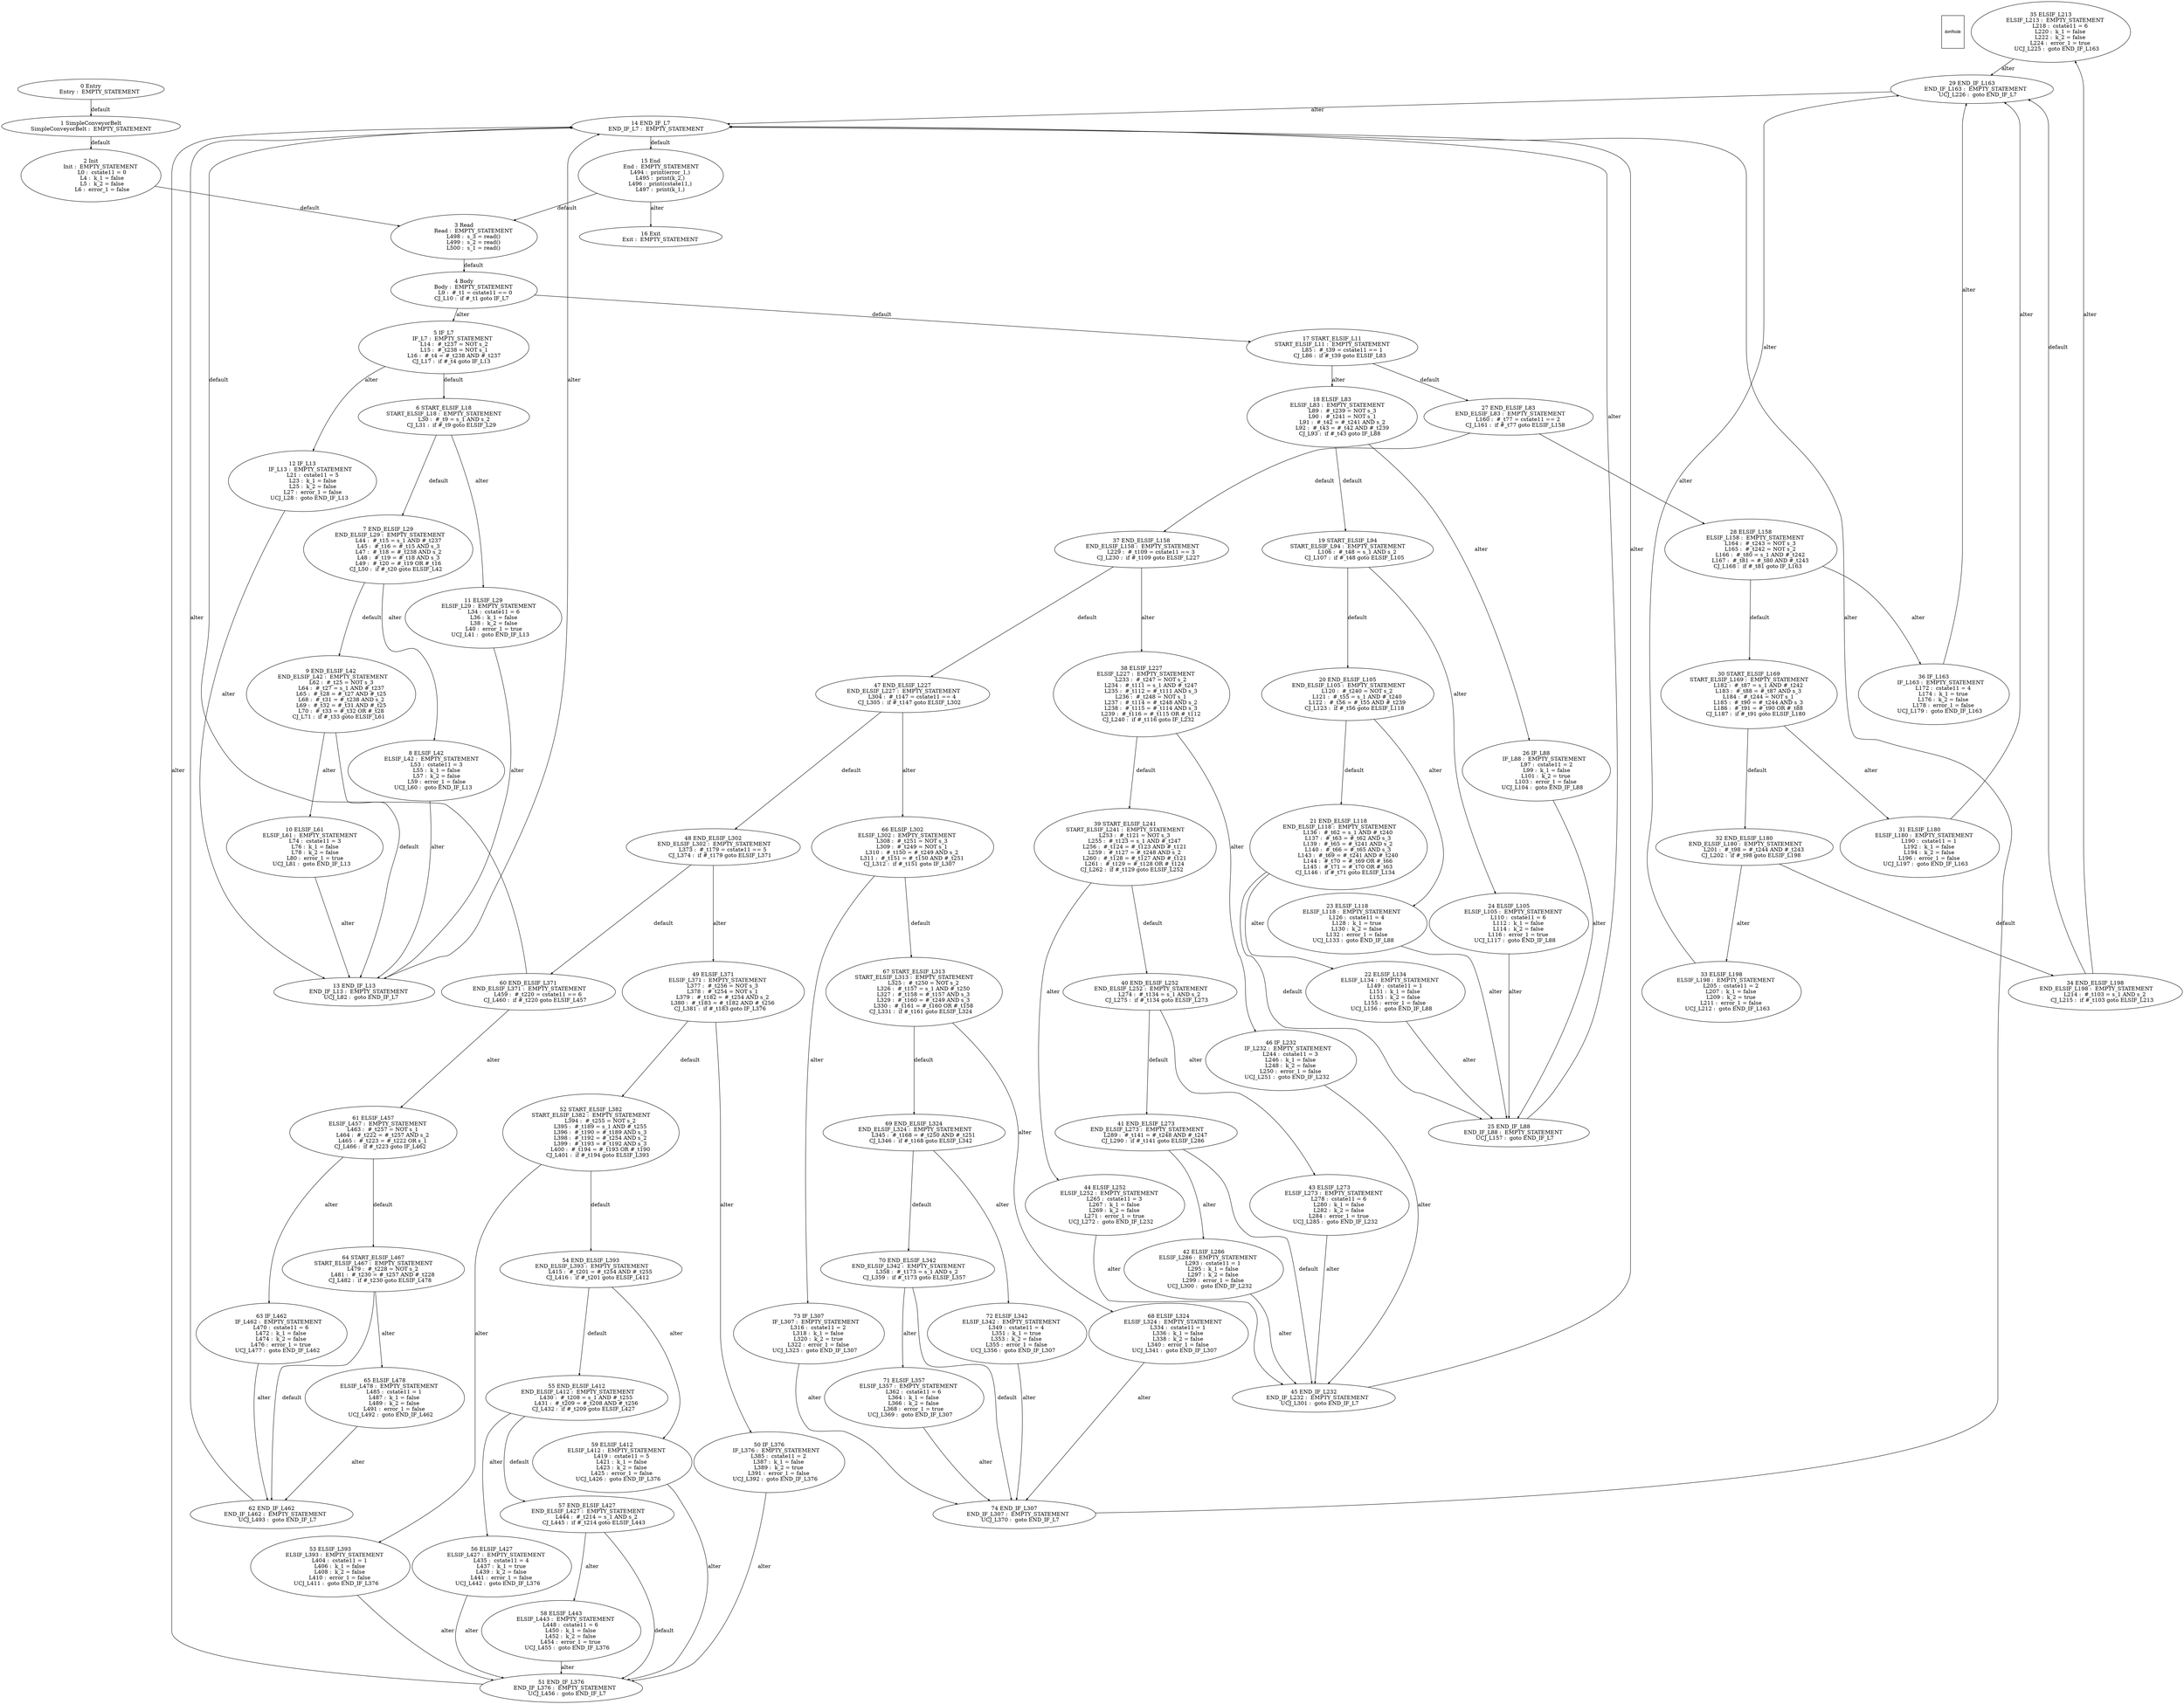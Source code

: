 digraph G {
  ranksep=.25;
  edge [arrowsize=.5]
  domNode [shape=rectangle, fontname="ArialNarrow",
        fontsize=12,  height=1.2];
  "35 ELSIF_L213
     ELSIF_L213 :  EMPTY_STATEMENT
           L218 :  cstate11 = 6
           L220 :  k_1 = false
           L222 :  k_2 = false
           L224 :  error_1 = true
       UCJ_L225 :  goto END_IF_L163
"; "19 START_ELSIF_L94
START_ELSIF_L94 :  EMPTY_STATEMENT
           L106 :  #_t48 = s_1 AND s_2
        CJ_L107 :  if #_t48 goto ELSIF_L105
"; "38 ELSIF_L227
     ELSIF_L227 :  EMPTY_STATEMENT
           L233 :  #_t247 = NOT s_2
           L234 :  #_t111 = s_1 AND #_t247
           L235 :  #_t112 = #_t111 AND s_3
           L236 :  #_t248 = NOT s_1
           L237 :  #_t114 = #_t248 AND s_2
           L238 :  #_t115 = #_t114 AND s_3
           L239 :  #_t116 = #_t115 OR #_t112
        CJ_L240 :  if #_t116 goto IF_L232
"; "47 END_ELSIF_L227
 END_ELSIF_L227 :  EMPTY_STATEMENT
           L304 :  #_t147 = cstate11 == 4
        CJ_L305 :  if #_t147 goto ELSIF_L302
"; "64 START_ELSIF_L467
START_ELSIF_L467 :  EMPTY_STATEMENT
           L479 :  #_t228 = NOT s_2
           L481 :  #_t230 = #_t257 AND #_t228
        CJ_L482 :  if #_t230 goto ELSIF_L478
"; "16 Exit
           Exit :  EMPTY_STATEMENT
"; "55 END_ELSIF_L412
 END_ELSIF_L412 :  EMPTY_STATEMENT
           L430 :  #_t208 = s_1 AND #_t255
           L431 :  #_t209 = #_t208 AND #_t256
        CJ_L432 :  if #_t209 goto ELSIF_L427
"; "73 IF_L307
        IF_L307 :  EMPTY_STATEMENT
           L316 :  cstate11 = 2
           L318 :  k_1 = false
           L320 :  k_2 = true
           L322 :  error_1 = false
       UCJ_L323 :  goto END_IF_L307
"; "49 ELSIF_L371
     ELSIF_L371 :  EMPTY_STATEMENT
           L377 :  #_t256 = NOT s_3
           L378 :  #_t254 = NOT s_1
           L379 :  #_t182 = #_t254 AND s_2
           L380 :  #_t183 = #_t182 AND #_t256
        CJ_L381 :  if #_t183 goto IF_L376
"; "3 Read
           Read :  EMPTY_STATEMENT
           L498 :  s_3 = read()
           L499 :  s_2 = read()
           L500 :  s_1 = read()
"; "25 END_IF_L88
     END_IF_L88 :  EMPTY_STATEMENT
       UCJ_L157 :  goto END_IF_L7
"; "24 ELSIF_L105
     ELSIF_L105 :  EMPTY_STATEMENT
           L110 :  cstate11 = 6
           L112 :  k_1 = false
           L114 :  k_2 = false
           L116 :  error_1 = true
       UCJ_L117 :  goto END_IF_L88
"; "30 START_ELSIF_L169
START_ELSIF_L169 :  EMPTY_STATEMENT
           L182 :  #_t87 = s_1 AND #_t242
           L183 :  #_t88 = #_t87 AND s_3
           L184 :  #_t244 = NOT s_1
           L185 :  #_t90 = #_t244 AND s_3
           L186 :  #_t91 = #_t90 OR #_t88
        CJ_L187 :  if #_t91 goto ELSIF_L180
"; "31 ELSIF_L180
     ELSIF_L180 :  EMPTY_STATEMENT
           L190 :  cstate11 = 1
           L192 :  k_1 = false
           L194 :  k_2 = false
           L196 :  error_1 = false
       UCJ_L197 :  goto END_IF_L163
"; "26 IF_L88
         IF_L88 :  EMPTY_STATEMENT
            L97 :  cstate11 = 2
            L99 :  k_1 = false
           L101 :  k_2 = true
           L103 :  error_1 = false
       UCJ_L104 :  goto END_IF_L88
"; "14 END_IF_L7
      END_IF_L7 :  EMPTY_STATEMENT
"; "10 ELSIF_L61
      ELSIF_L61 :  EMPTY_STATEMENT
            L74 :  cstate11 = 3
            L76 :  k_1 = false
            L78 :  k_2 = false
            L80 :  error_1 = true
        UCJ_L81 :  goto END_IF_L13
"; "36 IF_L163
        IF_L163 :  EMPTY_STATEMENT
           L172 :  cstate11 = 4
           L174 :  k_1 = true
           L176 :  k_2 = false
           L178 :  error_1 = false
       UCJ_L179 :  goto END_IF_L163
"; "60 END_ELSIF_L371
 END_ELSIF_L371 :  EMPTY_STATEMENT
           L459 :  #_t220 = cstate11 == 6
        CJ_L460 :  if #_t220 goto ELSIF_L457
"; "44 ELSIF_L252
     ELSIF_L252 :  EMPTY_STATEMENT
           L265 :  cstate11 = 3
           L267 :  k_1 = false
           L269 :  k_2 = false
           L271 :  error_1 = true
       UCJ_L272 :  goto END_IF_L232
"; "22 ELSIF_L134
     ELSIF_L134 :  EMPTY_STATEMENT
           L149 :  cstate11 = 1
           L151 :  k_1 = false
           L153 :  k_2 = false
           L155 :  error_1 = false
       UCJ_L156 :  goto END_IF_L88
"; "27 END_ELSIF_L83
  END_ELSIF_L83 :  EMPTY_STATEMENT
           L160 :  #_t77 = cstate11 == 2
        CJ_L161 :  if #_t77 goto ELSIF_L158
"; "7 END_ELSIF_L29
  END_ELSIF_L29 :  EMPTY_STATEMENT
            L44 :  #_t15 = s_1 AND #_t237
            L45 :  #_t16 = #_t15 AND s_3
            L47 :  #_t18 = #_t238 AND s_2
            L48 :  #_t19 = #_t18 AND s_3
            L49 :  #_t20 = #_t19 OR #_t16
         CJ_L50 :  if #_t20 goto ELSIF_L42
"; "45 END_IF_L232
    END_IF_L232 :  EMPTY_STATEMENT
       UCJ_L301 :  goto END_IF_L7
"; "72 ELSIF_L342
     ELSIF_L342 :  EMPTY_STATEMENT
           L349 :  cstate11 = 4
           L351 :  k_1 = true
           L353 :  k_2 = false
           L355 :  error_1 = false
       UCJ_L356 :  goto END_IF_L307
"; "11 ELSIF_L29
      ELSIF_L29 :  EMPTY_STATEMENT
            L34 :  cstate11 = 6
            L36 :  k_1 = false
            L38 :  k_2 = false
            L40 :  error_1 = true
        UCJ_L41 :  goto END_IF_L13
"; "56 ELSIF_L427
     ELSIF_L427 :  EMPTY_STATEMENT
           L435 :  cstate11 = 4
           L437 :  k_1 = true
           L439 :  k_2 = false
           L441 :  error_1 = false
       UCJ_L442 :  goto END_IF_L376
"; "57 END_ELSIF_L427
 END_ELSIF_L427 :  EMPTY_STATEMENT
           L444 :  #_t214 = s_1 AND s_2
        CJ_L445 :  if #_t214 goto ELSIF_L443
"; "5 IF_L7
          IF_L7 :  EMPTY_STATEMENT
            L14 :  #_t237 = NOT s_2
            L15 :  #_t238 = NOT s_1
            L16 :  #_t4 = #_t238 AND #_t237
         CJ_L17 :  if #_t4 goto IF_L13
"; "28 ELSIF_L158
     ELSIF_L158 :  EMPTY_STATEMENT
           L164 :  #_t243 = NOT s_3
           L165 :  #_t242 = NOT s_2
           L166 :  #_t80 = s_1 AND #_t242
           L167 :  #_t81 = #_t80 AND #_t243
        CJ_L168 :  if #_t81 goto IF_L163
"; "48 END_ELSIF_L302
 END_ELSIF_L302 :  EMPTY_STATEMENT
           L373 :  #_t179 = cstate11 == 5
        CJ_L374 :  if #_t179 goto ELSIF_L371
"; "6 START_ELSIF_L18
START_ELSIF_L18 :  EMPTY_STATEMENT
            L30 :  #_t9 = s_1 AND s_2
         CJ_L31 :  if #_t9 goto ELSIF_L29
"; "67 START_ELSIF_L313
START_ELSIF_L313 :  EMPTY_STATEMENT
           L325 :  #_t250 = NOT s_2
           L326 :  #_t157 = s_1 AND #_t250
           L327 :  #_t158 = #_t157 AND s_3
           L329 :  #_t160 = #_t249 AND s_3
           L330 :  #_t161 = #_t160 OR #_t158
        CJ_L331 :  if #_t161 goto ELSIF_L324
"; "1 SimpleConveyorBelt
SimpleConveyorBelt :  EMPTY_STATEMENT
"; "0 Entry
          Entry :  EMPTY_STATEMENT
"; "32 END_ELSIF_L180
 END_ELSIF_L180 :  EMPTY_STATEMENT
           L201 :  #_t98 = #_t244 AND #_t243
        CJ_L202 :  if #_t98 goto ELSIF_L198
"; "29 END_IF_L163
    END_IF_L163 :  EMPTY_STATEMENT
       UCJ_L226 :  goto END_IF_L7
"; "8 ELSIF_L42
      ELSIF_L42 :  EMPTY_STATEMENT
            L53 :  cstate11 = 3
            L55 :  k_1 = false
            L57 :  k_2 = false
            L59 :  error_1 = false
        UCJ_L60 :  goto END_IF_L13
"; "70 END_ELSIF_L342
 END_ELSIF_L342 :  EMPTY_STATEMENT
           L358 :  #_t173 = s_1 AND s_2
        CJ_L359 :  if #_t173 goto ELSIF_L357
"; "71 ELSIF_L357
     ELSIF_L357 :  EMPTY_STATEMENT
           L362 :  cstate11 = 6
           L364 :  k_1 = false
           L366 :  k_2 = false
           L368 :  error_1 = true
       UCJ_L369 :  goto END_IF_L307
"; "61 ELSIF_L457
     ELSIF_L457 :  EMPTY_STATEMENT
           L463 :  #_t257 = NOT s_1
           L464 :  #_t222 = #_t257 AND s_2
           L465 :  #_t223 = #_t222 OR s_1
        CJ_L466 :  if #_t223 goto IF_L462
"; "41 END_ELSIF_L273
 END_ELSIF_L273 :  EMPTY_STATEMENT
           L289 :  #_t141 = #_t248 AND #_t247
        CJ_L290 :  if #_t141 goto ELSIF_L286
"; "54 END_ELSIF_L393
 END_ELSIF_L393 :  EMPTY_STATEMENT
           L415 :  #_t201 = #_t254 AND #_t255
        CJ_L416 :  if #_t201 goto ELSIF_L412
"; "62 END_IF_L462
    END_IF_L462 :  EMPTY_STATEMENT
       UCJ_L493 :  goto END_IF_L7
"; "21 END_ELSIF_L118
 END_ELSIF_L118 :  EMPTY_STATEMENT
           L136 :  #_t62 = s_1 AND #_t240
           L137 :  #_t63 = #_t62 AND s_3
           L139 :  #_t65 = #_t241 AND s_2
           L140 :  #_t66 = #_t65 AND s_3
           L143 :  #_t69 = #_t241 AND #_t240
           L144 :  #_t70 = #_t69 OR #_t66
           L145 :  #_t71 = #_t70 OR #_t63
        CJ_L146 :  if #_t71 goto ELSIF_L134
"; "74 END_IF_L307
    END_IF_L307 :  EMPTY_STATEMENT
       UCJ_L370 :  goto END_IF_L7
"; "52 START_ELSIF_L382
START_ELSIF_L382 :  EMPTY_STATEMENT
           L394 :  #_t255 = NOT s_2
           L395 :  #_t189 = s_1 AND #_t255
           L396 :  #_t190 = #_t189 AND s_3
           L398 :  #_t192 = #_t254 AND s_2
           L399 :  #_t193 = #_t192 AND s_3
           L400 :  #_t194 = #_t193 OR #_t190
        CJ_L401 :  if #_t194 goto ELSIF_L393
"; "42 ELSIF_L286
     ELSIF_L286 :  EMPTY_STATEMENT
           L293 :  cstate11 = 1
           L295 :  k_1 = false
           L297 :  k_2 = false
           L299 :  error_1 = false
       UCJ_L300 :  goto END_IF_L232
"; "63 IF_L462
        IF_L462 :  EMPTY_STATEMENT
           L470 :  cstate11 = 6
           L472 :  k_1 = false
           L474 :  k_2 = false
           L476 :  error_1 = true
       UCJ_L477 :  goto END_IF_L462
"; "18 ELSIF_L83
      ELSIF_L83 :  EMPTY_STATEMENT
            L89 :  #_t239 = NOT s_3
            L90 :  #_t241 = NOT s_1
            L91 :  #_t42 = #_t241 AND s_2
            L92 :  #_t43 = #_t42 AND #_t239
         CJ_L93 :  if #_t43 goto IF_L88
"; "40 END_ELSIF_L252
 END_ELSIF_L252 :  EMPTY_STATEMENT
           L274 :  #_t134 = s_1 AND s_2
        CJ_L275 :  if #_t134 goto ELSIF_L273
"; "53 ELSIF_L393
     ELSIF_L393 :  EMPTY_STATEMENT
           L404 :  cstate11 = 1
           L406 :  k_1 = false
           L408 :  k_2 = false
           L410 :  error_1 = false
       UCJ_L411 :  goto END_IF_L376
"; "68 ELSIF_L324
     ELSIF_L324 :  EMPTY_STATEMENT
           L334 :  cstate11 = 1
           L336 :  k_1 = false
           L338 :  k_2 = false
           L340 :  error_1 = false
       UCJ_L341 :  goto END_IF_L307
"; "50 IF_L376
        IF_L376 :  EMPTY_STATEMENT
           L385 :  cstate11 = 2
           L387 :  k_1 = false
           L389 :  k_2 = true
           L391 :  error_1 = false
       UCJ_L392 :  goto END_IF_L376
"; "9 END_ELSIF_L42
  END_ELSIF_L42 :  EMPTY_STATEMENT
            L62 :  #_t25 = NOT s_3
            L64 :  #_t27 = s_1 AND #_t237
            L65 :  #_t28 = #_t27 AND #_t25
            L68 :  #_t31 = #_t238 AND s_2
            L69 :  #_t32 = #_t31 AND #_t25
            L70 :  #_t33 = #_t32 OR #_t28
         CJ_L71 :  if #_t33 goto ELSIF_L61
"; "51 END_IF_L376
    END_IF_L376 :  EMPTY_STATEMENT
       UCJ_L456 :  goto END_IF_L7
"; "13 END_IF_L13
     END_IF_L13 :  EMPTY_STATEMENT
        UCJ_L82 :  goto END_IF_L7
"; "69 END_ELSIF_L324
 END_ELSIF_L324 :  EMPTY_STATEMENT
           L345 :  #_t168 = #_t250 AND #_t251
        CJ_L346 :  if #_t168 goto ELSIF_L342
"; "12 IF_L13
         IF_L13 :  EMPTY_STATEMENT
            L21 :  cstate11 = 5
            L23 :  k_1 = false
            L25 :  k_2 = false
            L27 :  error_1 = false
        UCJ_L28 :  goto END_IF_L13
"; "20 END_ELSIF_L105
 END_ELSIF_L105 :  EMPTY_STATEMENT
           L120 :  #_t240 = NOT s_2
           L121 :  #_t55 = s_1 AND #_t240
           L122 :  #_t56 = #_t55 AND #_t239
        CJ_L123 :  if #_t56 goto ELSIF_L118
"; "39 START_ELSIF_L241
START_ELSIF_L241 :  EMPTY_STATEMENT
           L253 :  #_t121 = NOT s_3
           L255 :  #_t123 = s_1 AND #_t247
           L256 :  #_t124 = #_t123 AND #_t121
           L259 :  #_t127 = #_t248 AND s_2
           L260 :  #_t128 = #_t127 AND #_t121
           L261 :  #_t129 = #_t128 OR #_t124
        CJ_L262 :  if #_t129 goto ELSIF_L252
"; "17 START_ELSIF_L11
START_ELSIF_L11 :  EMPTY_STATEMENT
            L85 :  #_t39 = cstate11 == 1
         CJ_L86 :  if #_t39 goto ELSIF_L83
"; "33 ELSIF_L198
     ELSIF_L198 :  EMPTY_STATEMENT
           L205 :  cstate11 = 2
           L207 :  k_1 = false
           L209 :  k_2 = true
           L211 :  error_1 = false
       UCJ_L212 :  goto END_IF_L163
"; "43 ELSIF_L273
     ELSIF_L273 :  EMPTY_STATEMENT
           L278 :  cstate11 = 6
           L280 :  k_1 = false
           L282 :  k_2 = false
           L284 :  error_1 = true
       UCJ_L285 :  goto END_IF_L232
"; "59 ELSIF_L412
     ELSIF_L412 :  EMPTY_STATEMENT
           L419 :  cstate11 = 5
           L421 :  k_1 = false
           L423 :  k_2 = false
           L425 :  error_1 = false
       UCJ_L426 :  goto END_IF_L376
"; "23 ELSIF_L118
     ELSIF_L118 :  EMPTY_STATEMENT
           L126 :  cstate11 = 4
           L128 :  k_1 = true
           L130 :  k_2 = false
           L132 :  error_1 = false
       UCJ_L133 :  goto END_IF_L88
"; "2 Init
           Init :  EMPTY_STATEMENT
             L0 :  cstate11 = 0
             L4 :  k_1 = false
             L5 :  k_2 = false
             L6 :  error_1 = false
"; "34 END_ELSIF_L198
 END_ELSIF_L198 :  EMPTY_STATEMENT
           L214 :  #_t103 = s_1 AND s_2
        CJ_L215 :  if #_t103 goto ELSIF_L213
"; "15 End
            End :  EMPTY_STATEMENT
           L494 :  print(error_1,)
           L495 :  print(k_2,)
           L496 :  print(cstate11,)
           L497 :  print(k_1,)
"; "37 END_ELSIF_L158
 END_ELSIF_L158 :  EMPTY_STATEMENT
           L229 :  #_t109 = cstate11 == 3
        CJ_L230 :  if #_t109 goto ELSIF_L227
"; "46 IF_L232
        IF_L232 :  EMPTY_STATEMENT
           L244 :  cstate11 = 3
           L246 :  k_1 = false
           L248 :  k_2 = false
           L250 :  error_1 = false
       UCJ_L251 :  goto END_IF_L232
"; "66 ELSIF_L302
     ELSIF_L302 :  EMPTY_STATEMENT
           L308 :  #_t251 = NOT s_3
           L309 :  #_t249 = NOT s_1
           L310 :  #_t150 = #_t249 AND s_2
           L311 :  #_t151 = #_t150 AND #_t251
        CJ_L312 :  if #_t151 goto IF_L307
"; "65 ELSIF_L478
     ELSIF_L478 :  EMPTY_STATEMENT
           L485 :  cstate11 = 1
           L487 :  k_1 = false
           L489 :  k_2 = false
           L491 :  error_1 = false
       UCJ_L492 :  goto END_IF_L462
"; "4 Body
           Body :  EMPTY_STATEMENT
             L9 :  #_t1 = cstate11 == 0
         CJ_L10 :  if #_t1 goto IF_L7
"; "58 ELSIF_L443
     ELSIF_L443 :  EMPTY_STATEMENT
           L448 :  cstate11 = 6
           L450 :  k_1 = false
           L452 :  k_2 = false
           L454 :  error_1 = true
       UCJ_L455 :  goto END_IF_L376
"; 
  "1 SimpleConveyorBelt
SimpleConveyorBelt :  EMPTY_STATEMENT
" -> "2 Init
           Init :  EMPTY_STATEMENT
             L0 :  cstate11 = 0
             L4 :  k_1 = false
             L5 :  k_2 = false
             L6 :  error_1 = false
"  [label="default"];
  "2 Init
           Init :  EMPTY_STATEMENT
             L0 :  cstate11 = 0
             L4 :  k_1 = false
             L5 :  k_2 = false
             L6 :  error_1 = false
" -> "3 Read
           Read :  EMPTY_STATEMENT
           L498 :  s_3 = read()
           L499 :  s_2 = read()
           L500 :  s_1 = read()
"  [label="default"];
  "4 Body
           Body :  EMPTY_STATEMENT
             L9 :  #_t1 = cstate11 == 0
         CJ_L10 :  if #_t1 goto IF_L7
" -> "17 START_ELSIF_L11
START_ELSIF_L11 :  EMPTY_STATEMENT
            L85 :  #_t39 = cstate11 == 1
         CJ_L86 :  if #_t39 goto ELSIF_L83
"  [label="default"];
  "4 Body
           Body :  EMPTY_STATEMENT
             L9 :  #_t1 = cstate11 == 0
         CJ_L10 :  if #_t1 goto IF_L7
" -> "5 IF_L7
          IF_L7 :  EMPTY_STATEMENT
            L14 :  #_t237 = NOT s_2
            L15 :  #_t238 = NOT s_1
            L16 :  #_t4 = #_t238 AND #_t237
         CJ_L17 :  if #_t4 goto IF_L13
"  [label="alter"];
  "5 IF_L7
          IF_L7 :  EMPTY_STATEMENT
            L14 :  #_t237 = NOT s_2
            L15 :  #_t238 = NOT s_1
            L16 :  #_t4 = #_t238 AND #_t237
         CJ_L17 :  if #_t4 goto IF_L13
" -> "6 START_ELSIF_L18
START_ELSIF_L18 :  EMPTY_STATEMENT
            L30 :  #_t9 = s_1 AND s_2
         CJ_L31 :  if #_t9 goto ELSIF_L29
"  [label="default"];
  "5 IF_L7
          IF_L7 :  EMPTY_STATEMENT
            L14 :  #_t237 = NOT s_2
            L15 :  #_t238 = NOT s_1
            L16 :  #_t4 = #_t238 AND #_t237
         CJ_L17 :  if #_t4 goto IF_L13
" -> "12 IF_L13
         IF_L13 :  EMPTY_STATEMENT
            L21 :  cstate11 = 5
            L23 :  k_1 = false
            L25 :  k_2 = false
            L27 :  error_1 = false
        UCJ_L28 :  goto END_IF_L13
"  [label="alter"];
  "12 IF_L13
         IF_L13 :  EMPTY_STATEMENT
            L21 :  cstate11 = 5
            L23 :  k_1 = false
            L25 :  k_2 = false
            L27 :  error_1 = false
        UCJ_L28 :  goto END_IF_L13
" -> "13 END_IF_L13
     END_IF_L13 :  EMPTY_STATEMENT
        UCJ_L82 :  goto END_IF_L7
"  [label="alter"];
  "6 START_ELSIF_L18
START_ELSIF_L18 :  EMPTY_STATEMENT
            L30 :  #_t9 = s_1 AND s_2
         CJ_L31 :  if #_t9 goto ELSIF_L29
" -> "7 END_ELSIF_L29
  END_ELSIF_L29 :  EMPTY_STATEMENT
            L44 :  #_t15 = s_1 AND #_t237
            L45 :  #_t16 = #_t15 AND s_3
            L47 :  #_t18 = #_t238 AND s_2
            L48 :  #_t19 = #_t18 AND s_3
            L49 :  #_t20 = #_t19 OR #_t16
         CJ_L50 :  if #_t20 goto ELSIF_L42
"  [label="default"];
  "6 START_ELSIF_L18
START_ELSIF_L18 :  EMPTY_STATEMENT
            L30 :  #_t9 = s_1 AND s_2
         CJ_L31 :  if #_t9 goto ELSIF_L29
" -> "11 ELSIF_L29
      ELSIF_L29 :  EMPTY_STATEMENT
            L34 :  cstate11 = 6
            L36 :  k_1 = false
            L38 :  k_2 = false
            L40 :  error_1 = true
        UCJ_L41 :  goto END_IF_L13
"  [label="alter"];
  "11 ELSIF_L29
      ELSIF_L29 :  EMPTY_STATEMENT
            L34 :  cstate11 = 6
            L36 :  k_1 = false
            L38 :  k_2 = false
            L40 :  error_1 = true
        UCJ_L41 :  goto END_IF_L13
" -> "13 END_IF_L13
     END_IF_L13 :  EMPTY_STATEMENT
        UCJ_L82 :  goto END_IF_L7
"  [label="alter"];
  "7 END_ELSIF_L29
  END_ELSIF_L29 :  EMPTY_STATEMENT
            L44 :  #_t15 = s_1 AND #_t237
            L45 :  #_t16 = #_t15 AND s_3
            L47 :  #_t18 = #_t238 AND s_2
            L48 :  #_t19 = #_t18 AND s_3
            L49 :  #_t20 = #_t19 OR #_t16
         CJ_L50 :  if #_t20 goto ELSIF_L42
" -> "9 END_ELSIF_L42
  END_ELSIF_L42 :  EMPTY_STATEMENT
            L62 :  #_t25 = NOT s_3
            L64 :  #_t27 = s_1 AND #_t237
            L65 :  #_t28 = #_t27 AND #_t25
            L68 :  #_t31 = #_t238 AND s_2
            L69 :  #_t32 = #_t31 AND #_t25
            L70 :  #_t33 = #_t32 OR #_t28
         CJ_L71 :  if #_t33 goto ELSIF_L61
"  [label="default"];
  "7 END_ELSIF_L29
  END_ELSIF_L29 :  EMPTY_STATEMENT
            L44 :  #_t15 = s_1 AND #_t237
            L45 :  #_t16 = #_t15 AND s_3
            L47 :  #_t18 = #_t238 AND s_2
            L48 :  #_t19 = #_t18 AND s_3
            L49 :  #_t20 = #_t19 OR #_t16
         CJ_L50 :  if #_t20 goto ELSIF_L42
" -> "8 ELSIF_L42
      ELSIF_L42 :  EMPTY_STATEMENT
            L53 :  cstate11 = 3
            L55 :  k_1 = false
            L57 :  k_2 = false
            L59 :  error_1 = false
        UCJ_L60 :  goto END_IF_L13
"  [label="alter"];
  "8 ELSIF_L42
      ELSIF_L42 :  EMPTY_STATEMENT
            L53 :  cstate11 = 3
            L55 :  k_1 = false
            L57 :  k_2 = false
            L59 :  error_1 = false
        UCJ_L60 :  goto END_IF_L13
" -> "13 END_IF_L13
     END_IF_L13 :  EMPTY_STATEMENT
        UCJ_L82 :  goto END_IF_L7
"  [label="alter"];
  "9 END_ELSIF_L42
  END_ELSIF_L42 :  EMPTY_STATEMENT
            L62 :  #_t25 = NOT s_3
            L64 :  #_t27 = s_1 AND #_t237
            L65 :  #_t28 = #_t27 AND #_t25
            L68 :  #_t31 = #_t238 AND s_2
            L69 :  #_t32 = #_t31 AND #_t25
            L70 :  #_t33 = #_t32 OR #_t28
         CJ_L71 :  if #_t33 goto ELSIF_L61
" -> "13 END_IF_L13
     END_IF_L13 :  EMPTY_STATEMENT
        UCJ_L82 :  goto END_IF_L7
"  [label="default"];
  "9 END_ELSIF_L42
  END_ELSIF_L42 :  EMPTY_STATEMENT
            L62 :  #_t25 = NOT s_3
            L64 :  #_t27 = s_1 AND #_t237
            L65 :  #_t28 = #_t27 AND #_t25
            L68 :  #_t31 = #_t238 AND s_2
            L69 :  #_t32 = #_t31 AND #_t25
            L70 :  #_t33 = #_t32 OR #_t28
         CJ_L71 :  if #_t33 goto ELSIF_L61
" -> "10 ELSIF_L61
      ELSIF_L61 :  EMPTY_STATEMENT
            L74 :  cstate11 = 3
            L76 :  k_1 = false
            L78 :  k_2 = false
            L80 :  error_1 = true
        UCJ_L81 :  goto END_IF_L13
"  [label="alter"];
  "10 ELSIF_L61
      ELSIF_L61 :  EMPTY_STATEMENT
            L74 :  cstate11 = 3
            L76 :  k_1 = false
            L78 :  k_2 = false
            L80 :  error_1 = true
        UCJ_L81 :  goto END_IF_L13
" -> "13 END_IF_L13
     END_IF_L13 :  EMPTY_STATEMENT
        UCJ_L82 :  goto END_IF_L7
"  [label="alter"];
  "13 END_IF_L13
     END_IF_L13 :  EMPTY_STATEMENT
        UCJ_L82 :  goto END_IF_L7
" -> "14 END_IF_L7
      END_IF_L7 :  EMPTY_STATEMENT
"  [label="alter"];
  "17 START_ELSIF_L11
START_ELSIF_L11 :  EMPTY_STATEMENT
            L85 :  #_t39 = cstate11 == 1
         CJ_L86 :  if #_t39 goto ELSIF_L83
" -> "27 END_ELSIF_L83
  END_ELSIF_L83 :  EMPTY_STATEMENT
           L160 :  #_t77 = cstate11 == 2
        CJ_L161 :  if #_t77 goto ELSIF_L158
"  [label="default"];
  "17 START_ELSIF_L11
START_ELSIF_L11 :  EMPTY_STATEMENT
            L85 :  #_t39 = cstate11 == 1
         CJ_L86 :  if #_t39 goto ELSIF_L83
" -> "18 ELSIF_L83
      ELSIF_L83 :  EMPTY_STATEMENT
            L89 :  #_t239 = NOT s_3
            L90 :  #_t241 = NOT s_1
            L91 :  #_t42 = #_t241 AND s_2
            L92 :  #_t43 = #_t42 AND #_t239
         CJ_L93 :  if #_t43 goto IF_L88
"  [label="alter"];
  "18 ELSIF_L83
      ELSIF_L83 :  EMPTY_STATEMENT
            L89 :  #_t239 = NOT s_3
            L90 :  #_t241 = NOT s_1
            L91 :  #_t42 = #_t241 AND s_2
            L92 :  #_t43 = #_t42 AND #_t239
         CJ_L93 :  if #_t43 goto IF_L88
" -> "19 START_ELSIF_L94
START_ELSIF_L94 :  EMPTY_STATEMENT
           L106 :  #_t48 = s_1 AND s_2
        CJ_L107 :  if #_t48 goto ELSIF_L105
"  [label="default"];
  "18 ELSIF_L83
      ELSIF_L83 :  EMPTY_STATEMENT
            L89 :  #_t239 = NOT s_3
            L90 :  #_t241 = NOT s_1
            L91 :  #_t42 = #_t241 AND s_2
            L92 :  #_t43 = #_t42 AND #_t239
         CJ_L93 :  if #_t43 goto IF_L88
" -> "26 IF_L88
         IF_L88 :  EMPTY_STATEMENT
            L97 :  cstate11 = 2
            L99 :  k_1 = false
           L101 :  k_2 = true
           L103 :  error_1 = false
       UCJ_L104 :  goto END_IF_L88
"  [label="alter"];
  "26 IF_L88
         IF_L88 :  EMPTY_STATEMENT
            L97 :  cstate11 = 2
            L99 :  k_1 = false
           L101 :  k_2 = true
           L103 :  error_1 = false
       UCJ_L104 :  goto END_IF_L88
" -> "25 END_IF_L88
     END_IF_L88 :  EMPTY_STATEMENT
       UCJ_L157 :  goto END_IF_L7
"  [label="alter"];
  "19 START_ELSIF_L94
START_ELSIF_L94 :  EMPTY_STATEMENT
           L106 :  #_t48 = s_1 AND s_2
        CJ_L107 :  if #_t48 goto ELSIF_L105
" -> "20 END_ELSIF_L105
 END_ELSIF_L105 :  EMPTY_STATEMENT
           L120 :  #_t240 = NOT s_2
           L121 :  #_t55 = s_1 AND #_t240
           L122 :  #_t56 = #_t55 AND #_t239
        CJ_L123 :  if #_t56 goto ELSIF_L118
"  [label="default"];
  "19 START_ELSIF_L94
START_ELSIF_L94 :  EMPTY_STATEMENT
           L106 :  #_t48 = s_1 AND s_2
        CJ_L107 :  if #_t48 goto ELSIF_L105
" -> "24 ELSIF_L105
     ELSIF_L105 :  EMPTY_STATEMENT
           L110 :  cstate11 = 6
           L112 :  k_1 = false
           L114 :  k_2 = false
           L116 :  error_1 = true
       UCJ_L117 :  goto END_IF_L88
"  [label="alter"];
  "24 ELSIF_L105
     ELSIF_L105 :  EMPTY_STATEMENT
           L110 :  cstate11 = 6
           L112 :  k_1 = false
           L114 :  k_2 = false
           L116 :  error_1 = true
       UCJ_L117 :  goto END_IF_L88
" -> "25 END_IF_L88
     END_IF_L88 :  EMPTY_STATEMENT
       UCJ_L157 :  goto END_IF_L7
"  [label="alter"];
  "20 END_ELSIF_L105
 END_ELSIF_L105 :  EMPTY_STATEMENT
           L120 :  #_t240 = NOT s_2
           L121 :  #_t55 = s_1 AND #_t240
           L122 :  #_t56 = #_t55 AND #_t239
        CJ_L123 :  if #_t56 goto ELSIF_L118
" -> "21 END_ELSIF_L118
 END_ELSIF_L118 :  EMPTY_STATEMENT
           L136 :  #_t62 = s_1 AND #_t240
           L137 :  #_t63 = #_t62 AND s_3
           L139 :  #_t65 = #_t241 AND s_2
           L140 :  #_t66 = #_t65 AND s_3
           L143 :  #_t69 = #_t241 AND #_t240
           L144 :  #_t70 = #_t69 OR #_t66
           L145 :  #_t71 = #_t70 OR #_t63
        CJ_L146 :  if #_t71 goto ELSIF_L134
"  [label="default"];
  "20 END_ELSIF_L105
 END_ELSIF_L105 :  EMPTY_STATEMENT
           L120 :  #_t240 = NOT s_2
           L121 :  #_t55 = s_1 AND #_t240
           L122 :  #_t56 = #_t55 AND #_t239
        CJ_L123 :  if #_t56 goto ELSIF_L118
" -> "23 ELSIF_L118
     ELSIF_L118 :  EMPTY_STATEMENT
           L126 :  cstate11 = 4
           L128 :  k_1 = true
           L130 :  k_2 = false
           L132 :  error_1 = false
       UCJ_L133 :  goto END_IF_L88
"  [label="alter"];
  "23 ELSIF_L118
     ELSIF_L118 :  EMPTY_STATEMENT
           L126 :  cstate11 = 4
           L128 :  k_1 = true
           L130 :  k_2 = false
           L132 :  error_1 = false
       UCJ_L133 :  goto END_IF_L88
" -> "25 END_IF_L88
     END_IF_L88 :  EMPTY_STATEMENT
       UCJ_L157 :  goto END_IF_L7
"  [label="alter"];
  "21 END_ELSIF_L118
 END_ELSIF_L118 :  EMPTY_STATEMENT
           L136 :  #_t62 = s_1 AND #_t240
           L137 :  #_t63 = #_t62 AND s_3
           L139 :  #_t65 = #_t241 AND s_2
           L140 :  #_t66 = #_t65 AND s_3
           L143 :  #_t69 = #_t241 AND #_t240
           L144 :  #_t70 = #_t69 OR #_t66
           L145 :  #_t71 = #_t70 OR #_t63
        CJ_L146 :  if #_t71 goto ELSIF_L134
" -> "25 END_IF_L88
     END_IF_L88 :  EMPTY_STATEMENT
       UCJ_L157 :  goto END_IF_L7
"  [label="default"];
  "21 END_ELSIF_L118
 END_ELSIF_L118 :  EMPTY_STATEMENT
           L136 :  #_t62 = s_1 AND #_t240
           L137 :  #_t63 = #_t62 AND s_3
           L139 :  #_t65 = #_t241 AND s_2
           L140 :  #_t66 = #_t65 AND s_3
           L143 :  #_t69 = #_t241 AND #_t240
           L144 :  #_t70 = #_t69 OR #_t66
           L145 :  #_t71 = #_t70 OR #_t63
        CJ_L146 :  if #_t71 goto ELSIF_L134
" -> "22 ELSIF_L134
     ELSIF_L134 :  EMPTY_STATEMENT
           L149 :  cstate11 = 1
           L151 :  k_1 = false
           L153 :  k_2 = false
           L155 :  error_1 = false
       UCJ_L156 :  goto END_IF_L88
"  [label="alter"];
  "22 ELSIF_L134
     ELSIF_L134 :  EMPTY_STATEMENT
           L149 :  cstate11 = 1
           L151 :  k_1 = false
           L153 :  k_2 = false
           L155 :  error_1 = false
       UCJ_L156 :  goto END_IF_L88
" -> "25 END_IF_L88
     END_IF_L88 :  EMPTY_STATEMENT
       UCJ_L157 :  goto END_IF_L7
"  [label="alter"];
  "25 END_IF_L88
     END_IF_L88 :  EMPTY_STATEMENT
       UCJ_L157 :  goto END_IF_L7
" -> "14 END_IF_L7
      END_IF_L7 :  EMPTY_STATEMENT
"  [label="alter"];
  "27 END_ELSIF_L83
  END_ELSIF_L83 :  EMPTY_STATEMENT
           L160 :  #_t77 = cstate11 == 2
        CJ_L161 :  if #_t77 goto ELSIF_L158
" -> "37 END_ELSIF_L158
 END_ELSIF_L158 :  EMPTY_STATEMENT
           L229 :  #_t109 = cstate11 == 3
        CJ_L230 :  if #_t109 goto ELSIF_L227
"  [label="default"];
  "27 END_ELSIF_L83
  END_ELSIF_L83 :  EMPTY_STATEMENT
           L160 :  #_t77 = cstate11 == 2
        CJ_L161 :  if #_t77 goto ELSIF_L158
" -> "28 ELSIF_L158
     ELSIF_L158 :  EMPTY_STATEMENT
           L164 :  #_t243 = NOT s_3
           L165 :  #_t242 = NOT s_2
           L166 :  #_t80 = s_1 AND #_t242
           L167 :  #_t81 = #_t80 AND #_t243
        CJ_L168 :  if #_t81 goto IF_L163
"  [label="alter"];
  "28 ELSIF_L158
     ELSIF_L158 :  EMPTY_STATEMENT
           L164 :  #_t243 = NOT s_3
           L165 :  #_t242 = NOT s_2
           L166 :  #_t80 = s_1 AND #_t242
           L167 :  #_t81 = #_t80 AND #_t243
        CJ_L168 :  if #_t81 goto IF_L163
" -> "30 START_ELSIF_L169
START_ELSIF_L169 :  EMPTY_STATEMENT
           L182 :  #_t87 = s_1 AND #_t242
           L183 :  #_t88 = #_t87 AND s_3
           L184 :  #_t244 = NOT s_1
           L185 :  #_t90 = #_t244 AND s_3
           L186 :  #_t91 = #_t90 OR #_t88
        CJ_L187 :  if #_t91 goto ELSIF_L180
"  [label="default"];
  "28 ELSIF_L158
     ELSIF_L158 :  EMPTY_STATEMENT
           L164 :  #_t243 = NOT s_3
           L165 :  #_t242 = NOT s_2
           L166 :  #_t80 = s_1 AND #_t242
           L167 :  #_t81 = #_t80 AND #_t243
        CJ_L168 :  if #_t81 goto IF_L163
" -> "36 IF_L163
        IF_L163 :  EMPTY_STATEMENT
           L172 :  cstate11 = 4
           L174 :  k_1 = true
           L176 :  k_2 = false
           L178 :  error_1 = false
       UCJ_L179 :  goto END_IF_L163
"  [label="alter"];
  "36 IF_L163
        IF_L163 :  EMPTY_STATEMENT
           L172 :  cstate11 = 4
           L174 :  k_1 = true
           L176 :  k_2 = false
           L178 :  error_1 = false
       UCJ_L179 :  goto END_IF_L163
" -> "29 END_IF_L163
    END_IF_L163 :  EMPTY_STATEMENT
       UCJ_L226 :  goto END_IF_L7
"  [label="alter"];
  "30 START_ELSIF_L169
START_ELSIF_L169 :  EMPTY_STATEMENT
           L182 :  #_t87 = s_1 AND #_t242
           L183 :  #_t88 = #_t87 AND s_3
           L184 :  #_t244 = NOT s_1
           L185 :  #_t90 = #_t244 AND s_3
           L186 :  #_t91 = #_t90 OR #_t88
        CJ_L187 :  if #_t91 goto ELSIF_L180
" -> "32 END_ELSIF_L180
 END_ELSIF_L180 :  EMPTY_STATEMENT
           L201 :  #_t98 = #_t244 AND #_t243
        CJ_L202 :  if #_t98 goto ELSIF_L198
"  [label="default"];
  "30 START_ELSIF_L169
START_ELSIF_L169 :  EMPTY_STATEMENT
           L182 :  #_t87 = s_1 AND #_t242
           L183 :  #_t88 = #_t87 AND s_3
           L184 :  #_t244 = NOT s_1
           L185 :  #_t90 = #_t244 AND s_3
           L186 :  #_t91 = #_t90 OR #_t88
        CJ_L187 :  if #_t91 goto ELSIF_L180
" -> "31 ELSIF_L180
     ELSIF_L180 :  EMPTY_STATEMENT
           L190 :  cstate11 = 1
           L192 :  k_1 = false
           L194 :  k_2 = false
           L196 :  error_1 = false
       UCJ_L197 :  goto END_IF_L163
"  [label="alter"];
  "31 ELSIF_L180
     ELSIF_L180 :  EMPTY_STATEMENT
           L190 :  cstate11 = 1
           L192 :  k_1 = false
           L194 :  k_2 = false
           L196 :  error_1 = false
       UCJ_L197 :  goto END_IF_L163
" -> "29 END_IF_L163
    END_IF_L163 :  EMPTY_STATEMENT
       UCJ_L226 :  goto END_IF_L7
"  [label="alter"];
  "32 END_ELSIF_L180
 END_ELSIF_L180 :  EMPTY_STATEMENT
           L201 :  #_t98 = #_t244 AND #_t243
        CJ_L202 :  if #_t98 goto ELSIF_L198
" -> "34 END_ELSIF_L198
 END_ELSIF_L198 :  EMPTY_STATEMENT
           L214 :  #_t103 = s_1 AND s_2
        CJ_L215 :  if #_t103 goto ELSIF_L213
"  [label="default"];
  "32 END_ELSIF_L180
 END_ELSIF_L180 :  EMPTY_STATEMENT
           L201 :  #_t98 = #_t244 AND #_t243
        CJ_L202 :  if #_t98 goto ELSIF_L198
" -> "33 ELSIF_L198
     ELSIF_L198 :  EMPTY_STATEMENT
           L205 :  cstate11 = 2
           L207 :  k_1 = false
           L209 :  k_2 = true
           L211 :  error_1 = false
       UCJ_L212 :  goto END_IF_L163
"  [label="alter"];
  "33 ELSIF_L198
     ELSIF_L198 :  EMPTY_STATEMENT
           L205 :  cstate11 = 2
           L207 :  k_1 = false
           L209 :  k_2 = true
           L211 :  error_1 = false
       UCJ_L212 :  goto END_IF_L163
" -> "29 END_IF_L163
    END_IF_L163 :  EMPTY_STATEMENT
       UCJ_L226 :  goto END_IF_L7
"  [label="alter"];
  "34 END_ELSIF_L198
 END_ELSIF_L198 :  EMPTY_STATEMENT
           L214 :  #_t103 = s_1 AND s_2
        CJ_L215 :  if #_t103 goto ELSIF_L213
" -> "29 END_IF_L163
    END_IF_L163 :  EMPTY_STATEMENT
       UCJ_L226 :  goto END_IF_L7
"  [label="default"];
  "34 END_ELSIF_L198
 END_ELSIF_L198 :  EMPTY_STATEMENT
           L214 :  #_t103 = s_1 AND s_2
        CJ_L215 :  if #_t103 goto ELSIF_L213
" -> "35 ELSIF_L213
     ELSIF_L213 :  EMPTY_STATEMENT
           L218 :  cstate11 = 6
           L220 :  k_1 = false
           L222 :  k_2 = false
           L224 :  error_1 = true
       UCJ_L225 :  goto END_IF_L163
"  [label="alter"];
  "35 ELSIF_L213
     ELSIF_L213 :  EMPTY_STATEMENT
           L218 :  cstate11 = 6
           L220 :  k_1 = false
           L222 :  k_2 = false
           L224 :  error_1 = true
       UCJ_L225 :  goto END_IF_L163
" -> "29 END_IF_L163
    END_IF_L163 :  EMPTY_STATEMENT
       UCJ_L226 :  goto END_IF_L7
"  [label="alter"];
  "29 END_IF_L163
    END_IF_L163 :  EMPTY_STATEMENT
       UCJ_L226 :  goto END_IF_L7
" -> "14 END_IF_L7
      END_IF_L7 :  EMPTY_STATEMENT
"  [label="alter"];
  "37 END_ELSIF_L158
 END_ELSIF_L158 :  EMPTY_STATEMENT
           L229 :  #_t109 = cstate11 == 3
        CJ_L230 :  if #_t109 goto ELSIF_L227
" -> "47 END_ELSIF_L227
 END_ELSIF_L227 :  EMPTY_STATEMENT
           L304 :  #_t147 = cstate11 == 4
        CJ_L305 :  if #_t147 goto ELSIF_L302
"  [label="default"];
  "37 END_ELSIF_L158
 END_ELSIF_L158 :  EMPTY_STATEMENT
           L229 :  #_t109 = cstate11 == 3
        CJ_L230 :  if #_t109 goto ELSIF_L227
" -> "38 ELSIF_L227
     ELSIF_L227 :  EMPTY_STATEMENT
           L233 :  #_t247 = NOT s_2
           L234 :  #_t111 = s_1 AND #_t247
           L235 :  #_t112 = #_t111 AND s_3
           L236 :  #_t248 = NOT s_1
           L237 :  #_t114 = #_t248 AND s_2
           L238 :  #_t115 = #_t114 AND s_3
           L239 :  #_t116 = #_t115 OR #_t112
        CJ_L240 :  if #_t116 goto IF_L232
"  [label="alter"];
  "38 ELSIF_L227
     ELSIF_L227 :  EMPTY_STATEMENT
           L233 :  #_t247 = NOT s_2
           L234 :  #_t111 = s_1 AND #_t247
           L235 :  #_t112 = #_t111 AND s_3
           L236 :  #_t248 = NOT s_1
           L237 :  #_t114 = #_t248 AND s_2
           L238 :  #_t115 = #_t114 AND s_3
           L239 :  #_t116 = #_t115 OR #_t112
        CJ_L240 :  if #_t116 goto IF_L232
" -> "39 START_ELSIF_L241
START_ELSIF_L241 :  EMPTY_STATEMENT
           L253 :  #_t121 = NOT s_3
           L255 :  #_t123 = s_1 AND #_t247
           L256 :  #_t124 = #_t123 AND #_t121
           L259 :  #_t127 = #_t248 AND s_2
           L260 :  #_t128 = #_t127 AND #_t121
           L261 :  #_t129 = #_t128 OR #_t124
        CJ_L262 :  if #_t129 goto ELSIF_L252
"  [label="default"];
  "38 ELSIF_L227
     ELSIF_L227 :  EMPTY_STATEMENT
           L233 :  #_t247 = NOT s_2
           L234 :  #_t111 = s_1 AND #_t247
           L235 :  #_t112 = #_t111 AND s_3
           L236 :  #_t248 = NOT s_1
           L237 :  #_t114 = #_t248 AND s_2
           L238 :  #_t115 = #_t114 AND s_3
           L239 :  #_t116 = #_t115 OR #_t112
        CJ_L240 :  if #_t116 goto IF_L232
" -> "46 IF_L232
        IF_L232 :  EMPTY_STATEMENT
           L244 :  cstate11 = 3
           L246 :  k_1 = false
           L248 :  k_2 = false
           L250 :  error_1 = false
       UCJ_L251 :  goto END_IF_L232
"  [label="alter"];
  "46 IF_L232
        IF_L232 :  EMPTY_STATEMENT
           L244 :  cstate11 = 3
           L246 :  k_1 = false
           L248 :  k_2 = false
           L250 :  error_1 = false
       UCJ_L251 :  goto END_IF_L232
" -> "45 END_IF_L232
    END_IF_L232 :  EMPTY_STATEMENT
       UCJ_L301 :  goto END_IF_L7
"  [label="alter"];
  "39 START_ELSIF_L241
START_ELSIF_L241 :  EMPTY_STATEMENT
           L253 :  #_t121 = NOT s_3
           L255 :  #_t123 = s_1 AND #_t247
           L256 :  #_t124 = #_t123 AND #_t121
           L259 :  #_t127 = #_t248 AND s_2
           L260 :  #_t128 = #_t127 AND #_t121
           L261 :  #_t129 = #_t128 OR #_t124
        CJ_L262 :  if #_t129 goto ELSIF_L252
" -> "40 END_ELSIF_L252
 END_ELSIF_L252 :  EMPTY_STATEMENT
           L274 :  #_t134 = s_1 AND s_2
        CJ_L275 :  if #_t134 goto ELSIF_L273
"  [label="default"];
  "39 START_ELSIF_L241
START_ELSIF_L241 :  EMPTY_STATEMENT
           L253 :  #_t121 = NOT s_3
           L255 :  #_t123 = s_1 AND #_t247
           L256 :  #_t124 = #_t123 AND #_t121
           L259 :  #_t127 = #_t248 AND s_2
           L260 :  #_t128 = #_t127 AND #_t121
           L261 :  #_t129 = #_t128 OR #_t124
        CJ_L262 :  if #_t129 goto ELSIF_L252
" -> "44 ELSIF_L252
     ELSIF_L252 :  EMPTY_STATEMENT
           L265 :  cstate11 = 3
           L267 :  k_1 = false
           L269 :  k_2 = false
           L271 :  error_1 = true
       UCJ_L272 :  goto END_IF_L232
"  [label="alter"];
  "44 ELSIF_L252
     ELSIF_L252 :  EMPTY_STATEMENT
           L265 :  cstate11 = 3
           L267 :  k_1 = false
           L269 :  k_2 = false
           L271 :  error_1 = true
       UCJ_L272 :  goto END_IF_L232
" -> "45 END_IF_L232
    END_IF_L232 :  EMPTY_STATEMENT
       UCJ_L301 :  goto END_IF_L7
"  [label="alter"];
  "40 END_ELSIF_L252
 END_ELSIF_L252 :  EMPTY_STATEMENT
           L274 :  #_t134 = s_1 AND s_2
        CJ_L275 :  if #_t134 goto ELSIF_L273
" -> "41 END_ELSIF_L273
 END_ELSIF_L273 :  EMPTY_STATEMENT
           L289 :  #_t141 = #_t248 AND #_t247
        CJ_L290 :  if #_t141 goto ELSIF_L286
"  [label="default"];
  "40 END_ELSIF_L252
 END_ELSIF_L252 :  EMPTY_STATEMENT
           L274 :  #_t134 = s_1 AND s_2
        CJ_L275 :  if #_t134 goto ELSIF_L273
" -> "43 ELSIF_L273
     ELSIF_L273 :  EMPTY_STATEMENT
           L278 :  cstate11 = 6
           L280 :  k_1 = false
           L282 :  k_2 = false
           L284 :  error_1 = true
       UCJ_L285 :  goto END_IF_L232
"  [label="alter"];
  "43 ELSIF_L273
     ELSIF_L273 :  EMPTY_STATEMENT
           L278 :  cstate11 = 6
           L280 :  k_1 = false
           L282 :  k_2 = false
           L284 :  error_1 = true
       UCJ_L285 :  goto END_IF_L232
" -> "45 END_IF_L232
    END_IF_L232 :  EMPTY_STATEMENT
       UCJ_L301 :  goto END_IF_L7
"  [label="alter"];
  "41 END_ELSIF_L273
 END_ELSIF_L273 :  EMPTY_STATEMENT
           L289 :  #_t141 = #_t248 AND #_t247
        CJ_L290 :  if #_t141 goto ELSIF_L286
" -> "45 END_IF_L232
    END_IF_L232 :  EMPTY_STATEMENT
       UCJ_L301 :  goto END_IF_L7
"  [label="default"];
  "41 END_ELSIF_L273
 END_ELSIF_L273 :  EMPTY_STATEMENT
           L289 :  #_t141 = #_t248 AND #_t247
        CJ_L290 :  if #_t141 goto ELSIF_L286
" -> "42 ELSIF_L286
     ELSIF_L286 :  EMPTY_STATEMENT
           L293 :  cstate11 = 1
           L295 :  k_1 = false
           L297 :  k_2 = false
           L299 :  error_1 = false
       UCJ_L300 :  goto END_IF_L232
"  [label="alter"];
  "42 ELSIF_L286
     ELSIF_L286 :  EMPTY_STATEMENT
           L293 :  cstate11 = 1
           L295 :  k_1 = false
           L297 :  k_2 = false
           L299 :  error_1 = false
       UCJ_L300 :  goto END_IF_L232
" -> "45 END_IF_L232
    END_IF_L232 :  EMPTY_STATEMENT
       UCJ_L301 :  goto END_IF_L7
"  [label="alter"];
  "45 END_IF_L232
    END_IF_L232 :  EMPTY_STATEMENT
       UCJ_L301 :  goto END_IF_L7
" -> "14 END_IF_L7
      END_IF_L7 :  EMPTY_STATEMENT
"  [label="alter"];
  "47 END_ELSIF_L227
 END_ELSIF_L227 :  EMPTY_STATEMENT
           L304 :  #_t147 = cstate11 == 4
        CJ_L305 :  if #_t147 goto ELSIF_L302
" -> "48 END_ELSIF_L302
 END_ELSIF_L302 :  EMPTY_STATEMENT
           L373 :  #_t179 = cstate11 == 5
        CJ_L374 :  if #_t179 goto ELSIF_L371
"  [label="default"];
  "47 END_ELSIF_L227
 END_ELSIF_L227 :  EMPTY_STATEMENT
           L304 :  #_t147 = cstate11 == 4
        CJ_L305 :  if #_t147 goto ELSIF_L302
" -> "66 ELSIF_L302
     ELSIF_L302 :  EMPTY_STATEMENT
           L308 :  #_t251 = NOT s_3
           L309 :  #_t249 = NOT s_1
           L310 :  #_t150 = #_t249 AND s_2
           L311 :  #_t151 = #_t150 AND #_t251
        CJ_L312 :  if #_t151 goto IF_L307
"  [label="alter"];
  "66 ELSIF_L302
     ELSIF_L302 :  EMPTY_STATEMENT
           L308 :  #_t251 = NOT s_3
           L309 :  #_t249 = NOT s_1
           L310 :  #_t150 = #_t249 AND s_2
           L311 :  #_t151 = #_t150 AND #_t251
        CJ_L312 :  if #_t151 goto IF_L307
" -> "67 START_ELSIF_L313
START_ELSIF_L313 :  EMPTY_STATEMENT
           L325 :  #_t250 = NOT s_2
           L326 :  #_t157 = s_1 AND #_t250
           L327 :  #_t158 = #_t157 AND s_3
           L329 :  #_t160 = #_t249 AND s_3
           L330 :  #_t161 = #_t160 OR #_t158
        CJ_L331 :  if #_t161 goto ELSIF_L324
"  [label="default"];
  "66 ELSIF_L302
     ELSIF_L302 :  EMPTY_STATEMENT
           L308 :  #_t251 = NOT s_3
           L309 :  #_t249 = NOT s_1
           L310 :  #_t150 = #_t249 AND s_2
           L311 :  #_t151 = #_t150 AND #_t251
        CJ_L312 :  if #_t151 goto IF_L307
" -> "73 IF_L307
        IF_L307 :  EMPTY_STATEMENT
           L316 :  cstate11 = 2
           L318 :  k_1 = false
           L320 :  k_2 = true
           L322 :  error_1 = false
       UCJ_L323 :  goto END_IF_L307
"  [label="alter"];
  "73 IF_L307
        IF_L307 :  EMPTY_STATEMENT
           L316 :  cstate11 = 2
           L318 :  k_1 = false
           L320 :  k_2 = true
           L322 :  error_1 = false
       UCJ_L323 :  goto END_IF_L307
" -> "74 END_IF_L307
    END_IF_L307 :  EMPTY_STATEMENT
       UCJ_L370 :  goto END_IF_L7
"  [label="alter"];
  "67 START_ELSIF_L313
START_ELSIF_L313 :  EMPTY_STATEMENT
           L325 :  #_t250 = NOT s_2
           L326 :  #_t157 = s_1 AND #_t250
           L327 :  #_t158 = #_t157 AND s_3
           L329 :  #_t160 = #_t249 AND s_3
           L330 :  #_t161 = #_t160 OR #_t158
        CJ_L331 :  if #_t161 goto ELSIF_L324
" -> "69 END_ELSIF_L324
 END_ELSIF_L324 :  EMPTY_STATEMENT
           L345 :  #_t168 = #_t250 AND #_t251
        CJ_L346 :  if #_t168 goto ELSIF_L342
"  [label="default"];
  "67 START_ELSIF_L313
START_ELSIF_L313 :  EMPTY_STATEMENT
           L325 :  #_t250 = NOT s_2
           L326 :  #_t157 = s_1 AND #_t250
           L327 :  #_t158 = #_t157 AND s_3
           L329 :  #_t160 = #_t249 AND s_3
           L330 :  #_t161 = #_t160 OR #_t158
        CJ_L331 :  if #_t161 goto ELSIF_L324
" -> "68 ELSIF_L324
     ELSIF_L324 :  EMPTY_STATEMENT
           L334 :  cstate11 = 1
           L336 :  k_1 = false
           L338 :  k_2 = false
           L340 :  error_1 = false
       UCJ_L341 :  goto END_IF_L307
"  [label="alter"];
  "68 ELSIF_L324
     ELSIF_L324 :  EMPTY_STATEMENT
           L334 :  cstate11 = 1
           L336 :  k_1 = false
           L338 :  k_2 = false
           L340 :  error_1 = false
       UCJ_L341 :  goto END_IF_L307
" -> "74 END_IF_L307
    END_IF_L307 :  EMPTY_STATEMENT
       UCJ_L370 :  goto END_IF_L7
"  [label="alter"];
  "69 END_ELSIF_L324
 END_ELSIF_L324 :  EMPTY_STATEMENT
           L345 :  #_t168 = #_t250 AND #_t251
        CJ_L346 :  if #_t168 goto ELSIF_L342
" -> "70 END_ELSIF_L342
 END_ELSIF_L342 :  EMPTY_STATEMENT
           L358 :  #_t173 = s_1 AND s_2
        CJ_L359 :  if #_t173 goto ELSIF_L357
"  [label="default"];
  "69 END_ELSIF_L324
 END_ELSIF_L324 :  EMPTY_STATEMENT
           L345 :  #_t168 = #_t250 AND #_t251
        CJ_L346 :  if #_t168 goto ELSIF_L342
" -> "72 ELSIF_L342
     ELSIF_L342 :  EMPTY_STATEMENT
           L349 :  cstate11 = 4
           L351 :  k_1 = true
           L353 :  k_2 = false
           L355 :  error_1 = false
       UCJ_L356 :  goto END_IF_L307
"  [label="alter"];
  "72 ELSIF_L342
     ELSIF_L342 :  EMPTY_STATEMENT
           L349 :  cstate11 = 4
           L351 :  k_1 = true
           L353 :  k_2 = false
           L355 :  error_1 = false
       UCJ_L356 :  goto END_IF_L307
" -> "74 END_IF_L307
    END_IF_L307 :  EMPTY_STATEMENT
       UCJ_L370 :  goto END_IF_L7
"  [label="alter"];
  "70 END_ELSIF_L342
 END_ELSIF_L342 :  EMPTY_STATEMENT
           L358 :  #_t173 = s_1 AND s_2
        CJ_L359 :  if #_t173 goto ELSIF_L357
" -> "74 END_IF_L307
    END_IF_L307 :  EMPTY_STATEMENT
       UCJ_L370 :  goto END_IF_L7
"  [label="default"];
  "70 END_ELSIF_L342
 END_ELSIF_L342 :  EMPTY_STATEMENT
           L358 :  #_t173 = s_1 AND s_2
        CJ_L359 :  if #_t173 goto ELSIF_L357
" -> "71 ELSIF_L357
     ELSIF_L357 :  EMPTY_STATEMENT
           L362 :  cstate11 = 6
           L364 :  k_1 = false
           L366 :  k_2 = false
           L368 :  error_1 = true
       UCJ_L369 :  goto END_IF_L307
"  [label="alter"];
  "71 ELSIF_L357
     ELSIF_L357 :  EMPTY_STATEMENT
           L362 :  cstate11 = 6
           L364 :  k_1 = false
           L366 :  k_2 = false
           L368 :  error_1 = true
       UCJ_L369 :  goto END_IF_L307
" -> "74 END_IF_L307
    END_IF_L307 :  EMPTY_STATEMENT
       UCJ_L370 :  goto END_IF_L7
"  [label="alter"];
  "74 END_IF_L307
    END_IF_L307 :  EMPTY_STATEMENT
       UCJ_L370 :  goto END_IF_L7
" -> "14 END_IF_L7
      END_IF_L7 :  EMPTY_STATEMENT
"  [label="alter"];
  "48 END_ELSIF_L302
 END_ELSIF_L302 :  EMPTY_STATEMENT
           L373 :  #_t179 = cstate11 == 5
        CJ_L374 :  if #_t179 goto ELSIF_L371
" -> "60 END_ELSIF_L371
 END_ELSIF_L371 :  EMPTY_STATEMENT
           L459 :  #_t220 = cstate11 == 6
        CJ_L460 :  if #_t220 goto ELSIF_L457
"  [label="default"];
  "48 END_ELSIF_L302
 END_ELSIF_L302 :  EMPTY_STATEMENT
           L373 :  #_t179 = cstate11 == 5
        CJ_L374 :  if #_t179 goto ELSIF_L371
" -> "49 ELSIF_L371
     ELSIF_L371 :  EMPTY_STATEMENT
           L377 :  #_t256 = NOT s_3
           L378 :  #_t254 = NOT s_1
           L379 :  #_t182 = #_t254 AND s_2
           L380 :  #_t183 = #_t182 AND #_t256
        CJ_L381 :  if #_t183 goto IF_L376
"  [label="alter"];
  "49 ELSIF_L371
     ELSIF_L371 :  EMPTY_STATEMENT
           L377 :  #_t256 = NOT s_3
           L378 :  #_t254 = NOT s_1
           L379 :  #_t182 = #_t254 AND s_2
           L380 :  #_t183 = #_t182 AND #_t256
        CJ_L381 :  if #_t183 goto IF_L376
" -> "52 START_ELSIF_L382
START_ELSIF_L382 :  EMPTY_STATEMENT
           L394 :  #_t255 = NOT s_2
           L395 :  #_t189 = s_1 AND #_t255
           L396 :  #_t190 = #_t189 AND s_3
           L398 :  #_t192 = #_t254 AND s_2
           L399 :  #_t193 = #_t192 AND s_3
           L400 :  #_t194 = #_t193 OR #_t190
        CJ_L401 :  if #_t194 goto ELSIF_L393
"  [label="default"];
  "49 ELSIF_L371
     ELSIF_L371 :  EMPTY_STATEMENT
           L377 :  #_t256 = NOT s_3
           L378 :  #_t254 = NOT s_1
           L379 :  #_t182 = #_t254 AND s_2
           L380 :  #_t183 = #_t182 AND #_t256
        CJ_L381 :  if #_t183 goto IF_L376
" -> "50 IF_L376
        IF_L376 :  EMPTY_STATEMENT
           L385 :  cstate11 = 2
           L387 :  k_1 = false
           L389 :  k_2 = true
           L391 :  error_1 = false
       UCJ_L392 :  goto END_IF_L376
"  [label="alter"];
  "50 IF_L376
        IF_L376 :  EMPTY_STATEMENT
           L385 :  cstate11 = 2
           L387 :  k_1 = false
           L389 :  k_2 = true
           L391 :  error_1 = false
       UCJ_L392 :  goto END_IF_L376
" -> "51 END_IF_L376
    END_IF_L376 :  EMPTY_STATEMENT
       UCJ_L456 :  goto END_IF_L7
"  [label="alter"];
  "52 START_ELSIF_L382
START_ELSIF_L382 :  EMPTY_STATEMENT
           L394 :  #_t255 = NOT s_2
           L395 :  #_t189 = s_1 AND #_t255
           L396 :  #_t190 = #_t189 AND s_3
           L398 :  #_t192 = #_t254 AND s_2
           L399 :  #_t193 = #_t192 AND s_3
           L400 :  #_t194 = #_t193 OR #_t190
        CJ_L401 :  if #_t194 goto ELSIF_L393
" -> "54 END_ELSIF_L393
 END_ELSIF_L393 :  EMPTY_STATEMENT
           L415 :  #_t201 = #_t254 AND #_t255
        CJ_L416 :  if #_t201 goto ELSIF_L412
"  [label="default"];
  "52 START_ELSIF_L382
START_ELSIF_L382 :  EMPTY_STATEMENT
           L394 :  #_t255 = NOT s_2
           L395 :  #_t189 = s_1 AND #_t255
           L396 :  #_t190 = #_t189 AND s_3
           L398 :  #_t192 = #_t254 AND s_2
           L399 :  #_t193 = #_t192 AND s_3
           L400 :  #_t194 = #_t193 OR #_t190
        CJ_L401 :  if #_t194 goto ELSIF_L393
" -> "53 ELSIF_L393
     ELSIF_L393 :  EMPTY_STATEMENT
           L404 :  cstate11 = 1
           L406 :  k_1 = false
           L408 :  k_2 = false
           L410 :  error_1 = false
       UCJ_L411 :  goto END_IF_L376
"  [label="alter"];
  "53 ELSIF_L393
     ELSIF_L393 :  EMPTY_STATEMENT
           L404 :  cstate11 = 1
           L406 :  k_1 = false
           L408 :  k_2 = false
           L410 :  error_1 = false
       UCJ_L411 :  goto END_IF_L376
" -> "51 END_IF_L376
    END_IF_L376 :  EMPTY_STATEMENT
       UCJ_L456 :  goto END_IF_L7
"  [label="alter"];
  "54 END_ELSIF_L393
 END_ELSIF_L393 :  EMPTY_STATEMENT
           L415 :  #_t201 = #_t254 AND #_t255
        CJ_L416 :  if #_t201 goto ELSIF_L412
" -> "55 END_ELSIF_L412
 END_ELSIF_L412 :  EMPTY_STATEMENT
           L430 :  #_t208 = s_1 AND #_t255
           L431 :  #_t209 = #_t208 AND #_t256
        CJ_L432 :  if #_t209 goto ELSIF_L427
"  [label="default"];
  "54 END_ELSIF_L393
 END_ELSIF_L393 :  EMPTY_STATEMENT
           L415 :  #_t201 = #_t254 AND #_t255
        CJ_L416 :  if #_t201 goto ELSIF_L412
" -> "59 ELSIF_L412
     ELSIF_L412 :  EMPTY_STATEMENT
           L419 :  cstate11 = 5
           L421 :  k_1 = false
           L423 :  k_2 = false
           L425 :  error_1 = false
       UCJ_L426 :  goto END_IF_L376
"  [label="alter"];
  "59 ELSIF_L412
     ELSIF_L412 :  EMPTY_STATEMENT
           L419 :  cstate11 = 5
           L421 :  k_1 = false
           L423 :  k_2 = false
           L425 :  error_1 = false
       UCJ_L426 :  goto END_IF_L376
" -> "51 END_IF_L376
    END_IF_L376 :  EMPTY_STATEMENT
       UCJ_L456 :  goto END_IF_L7
"  [label="alter"];
  "55 END_ELSIF_L412
 END_ELSIF_L412 :  EMPTY_STATEMENT
           L430 :  #_t208 = s_1 AND #_t255
           L431 :  #_t209 = #_t208 AND #_t256
        CJ_L432 :  if #_t209 goto ELSIF_L427
" -> "57 END_ELSIF_L427
 END_ELSIF_L427 :  EMPTY_STATEMENT
           L444 :  #_t214 = s_1 AND s_2
        CJ_L445 :  if #_t214 goto ELSIF_L443
"  [label="default"];
  "55 END_ELSIF_L412
 END_ELSIF_L412 :  EMPTY_STATEMENT
           L430 :  #_t208 = s_1 AND #_t255
           L431 :  #_t209 = #_t208 AND #_t256
        CJ_L432 :  if #_t209 goto ELSIF_L427
" -> "56 ELSIF_L427
     ELSIF_L427 :  EMPTY_STATEMENT
           L435 :  cstate11 = 4
           L437 :  k_1 = true
           L439 :  k_2 = false
           L441 :  error_1 = false
       UCJ_L442 :  goto END_IF_L376
"  [label="alter"];
  "56 ELSIF_L427
     ELSIF_L427 :  EMPTY_STATEMENT
           L435 :  cstate11 = 4
           L437 :  k_1 = true
           L439 :  k_2 = false
           L441 :  error_1 = false
       UCJ_L442 :  goto END_IF_L376
" -> "51 END_IF_L376
    END_IF_L376 :  EMPTY_STATEMENT
       UCJ_L456 :  goto END_IF_L7
"  [label="alter"];
  "57 END_ELSIF_L427
 END_ELSIF_L427 :  EMPTY_STATEMENT
           L444 :  #_t214 = s_1 AND s_2
        CJ_L445 :  if #_t214 goto ELSIF_L443
" -> "51 END_IF_L376
    END_IF_L376 :  EMPTY_STATEMENT
       UCJ_L456 :  goto END_IF_L7
"  [label="default"];
  "57 END_ELSIF_L427
 END_ELSIF_L427 :  EMPTY_STATEMENT
           L444 :  #_t214 = s_1 AND s_2
        CJ_L445 :  if #_t214 goto ELSIF_L443
" -> "58 ELSIF_L443
     ELSIF_L443 :  EMPTY_STATEMENT
           L448 :  cstate11 = 6
           L450 :  k_1 = false
           L452 :  k_2 = false
           L454 :  error_1 = true
       UCJ_L455 :  goto END_IF_L376
"  [label="alter"];
  "58 ELSIF_L443
     ELSIF_L443 :  EMPTY_STATEMENT
           L448 :  cstate11 = 6
           L450 :  k_1 = false
           L452 :  k_2 = false
           L454 :  error_1 = true
       UCJ_L455 :  goto END_IF_L376
" -> "51 END_IF_L376
    END_IF_L376 :  EMPTY_STATEMENT
       UCJ_L456 :  goto END_IF_L7
"  [label="alter"];
  "51 END_IF_L376
    END_IF_L376 :  EMPTY_STATEMENT
       UCJ_L456 :  goto END_IF_L7
" -> "14 END_IF_L7
      END_IF_L7 :  EMPTY_STATEMENT
"  [label="alter"];
  "60 END_ELSIF_L371
 END_ELSIF_L371 :  EMPTY_STATEMENT
           L459 :  #_t220 = cstate11 == 6
        CJ_L460 :  if #_t220 goto ELSIF_L457
" -> "14 END_IF_L7
      END_IF_L7 :  EMPTY_STATEMENT
"  [label="default"];
  "60 END_ELSIF_L371
 END_ELSIF_L371 :  EMPTY_STATEMENT
           L459 :  #_t220 = cstate11 == 6
        CJ_L460 :  if #_t220 goto ELSIF_L457
" -> "61 ELSIF_L457
     ELSIF_L457 :  EMPTY_STATEMENT
           L463 :  #_t257 = NOT s_1
           L464 :  #_t222 = #_t257 AND s_2
           L465 :  #_t223 = #_t222 OR s_1
        CJ_L466 :  if #_t223 goto IF_L462
"  [label="alter"];
  "61 ELSIF_L457
     ELSIF_L457 :  EMPTY_STATEMENT
           L463 :  #_t257 = NOT s_1
           L464 :  #_t222 = #_t257 AND s_2
           L465 :  #_t223 = #_t222 OR s_1
        CJ_L466 :  if #_t223 goto IF_L462
" -> "64 START_ELSIF_L467
START_ELSIF_L467 :  EMPTY_STATEMENT
           L479 :  #_t228 = NOT s_2
           L481 :  #_t230 = #_t257 AND #_t228
        CJ_L482 :  if #_t230 goto ELSIF_L478
"  [label="default"];
  "61 ELSIF_L457
     ELSIF_L457 :  EMPTY_STATEMENT
           L463 :  #_t257 = NOT s_1
           L464 :  #_t222 = #_t257 AND s_2
           L465 :  #_t223 = #_t222 OR s_1
        CJ_L466 :  if #_t223 goto IF_L462
" -> "63 IF_L462
        IF_L462 :  EMPTY_STATEMENT
           L470 :  cstate11 = 6
           L472 :  k_1 = false
           L474 :  k_2 = false
           L476 :  error_1 = true
       UCJ_L477 :  goto END_IF_L462
"  [label="alter"];
  "63 IF_L462
        IF_L462 :  EMPTY_STATEMENT
           L470 :  cstate11 = 6
           L472 :  k_1 = false
           L474 :  k_2 = false
           L476 :  error_1 = true
       UCJ_L477 :  goto END_IF_L462
" -> "62 END_IF_L462
    END_IF_L462 :  EMPTY_STATEMENT
       UCJ_L493 :  goto END_IF_L7
"  [label="alter"];
  "64 START_ELSIF_L467
START_ELSIF_L467 :  EMPTY_STATEMENT
           L479 :  #_t228 = NOT s_2
           L481 :  #_t230 = #_t257 AND #_t228
        CJ_L482 :  if #_t230 goto ELSIF_L478
" -> "62 END_IF_L462
    END_IF_L462 :  EMPTY_STATEMENT
       UCJ_L493 :  goto END_IF_L7
"  [label="default"];
  "64 START_ELSIF_L467
START_ELSIF_L467 :  EMPTY_STATEMENT
           L479 :  #_t228 = NOT s_2
           L481 :  #_t230 = #_t257 AND #_t228
        CJ_L482 :  if #_t230 goto ELSIF_L478
" -> "65 ELSIF_L478
     ELSIF_L478 :  EMPTY_STATEMENT
           L485 :  cstate11 = 1
           L487 :  k_1 = false
           L489 :  k_2 = false
           L491 :  error_1 = false
       UCJ_L492 :  goto END_IF_L462
"  [label="alter"];
  "65 ELSIF_L478
     ELSIF_L478 :  EMPTY_STATEMENT
           L485 :  cstate11 = 1
           L487 :  k_1 = false
           L489 :  k_2 = false
           L491 :  error_1 = false
       UCJ_L492 :  goto END_IF_L462
" -> "62 END_IF_L462
    END_IF_L462 :  EMPTY_STATEMENT
       UCJ_L493 :  goto END_IF_L7
"  [label="alter"];
  "62 END_IF_L462
    END_IF_L462 :  EMPTY_STATEMENT
       UCJ_L493 :  goto END_IF_L7
" -> "14 END_IF_L7
      END_IF_L7 :  EMPTY_STATEMENT
"  [label="alter"];
  "14 END_IF_L7
      END_IF_L7 :  EMPTY_STATEMENT
" -> "15 End
            End :  EMPTY_STATEMENT
           L494 :  print(error_1,)
           L495 :  print(k_2,)
           L496 :  print(cstate11,)
           L497 :  print(k_1,)
"  [label="default"];
  "0 Entry
          Entry :  EMPTY_STATEMENT
" -> "1 SimpleConveyorBelt
SimpleConveyorBelt :  EMPTY_STATEMENT
"  [label="default"];
  "15 End
            End :  EMPTY_STATEMENT
           L494 :  print(error_1,)
           L495 :  print(k_2,)
           L496 :  print(cstate11,)
           L497 :  print(k_1,)
" -> "3 Read
           Read :  EMPTY_STATEMENT
           L498 :  s_3 = read()
           L499 :  s_2 = read()
           L500 :  s_1 = read()
"  [label="default"];
  "15 End
            End :  EMPTY_STATEMENT
           L494 :  print(error_1,)
           L495 :  print(k_2,)
           L496 :  print(cstate11,)
           L497 :  print(k_1,)
" -> "16 Exit
           Exit :  EMPTY_STATEMENT
"  [label="alter"];
  "3 Read
           Read :  EMPTY_STATEMENT
           L498 :  s_3 = read()
           L499 :  s_2 = read()
           L500 :  s_1 = read()
" -> "4 Body
           Body :  EMPTY_STATEMENT
             L9 :  #_t1 = cstate11 == 0
         CJ_L10 :  if #_t1 goto IF_L7
"  [label="default"];
}
